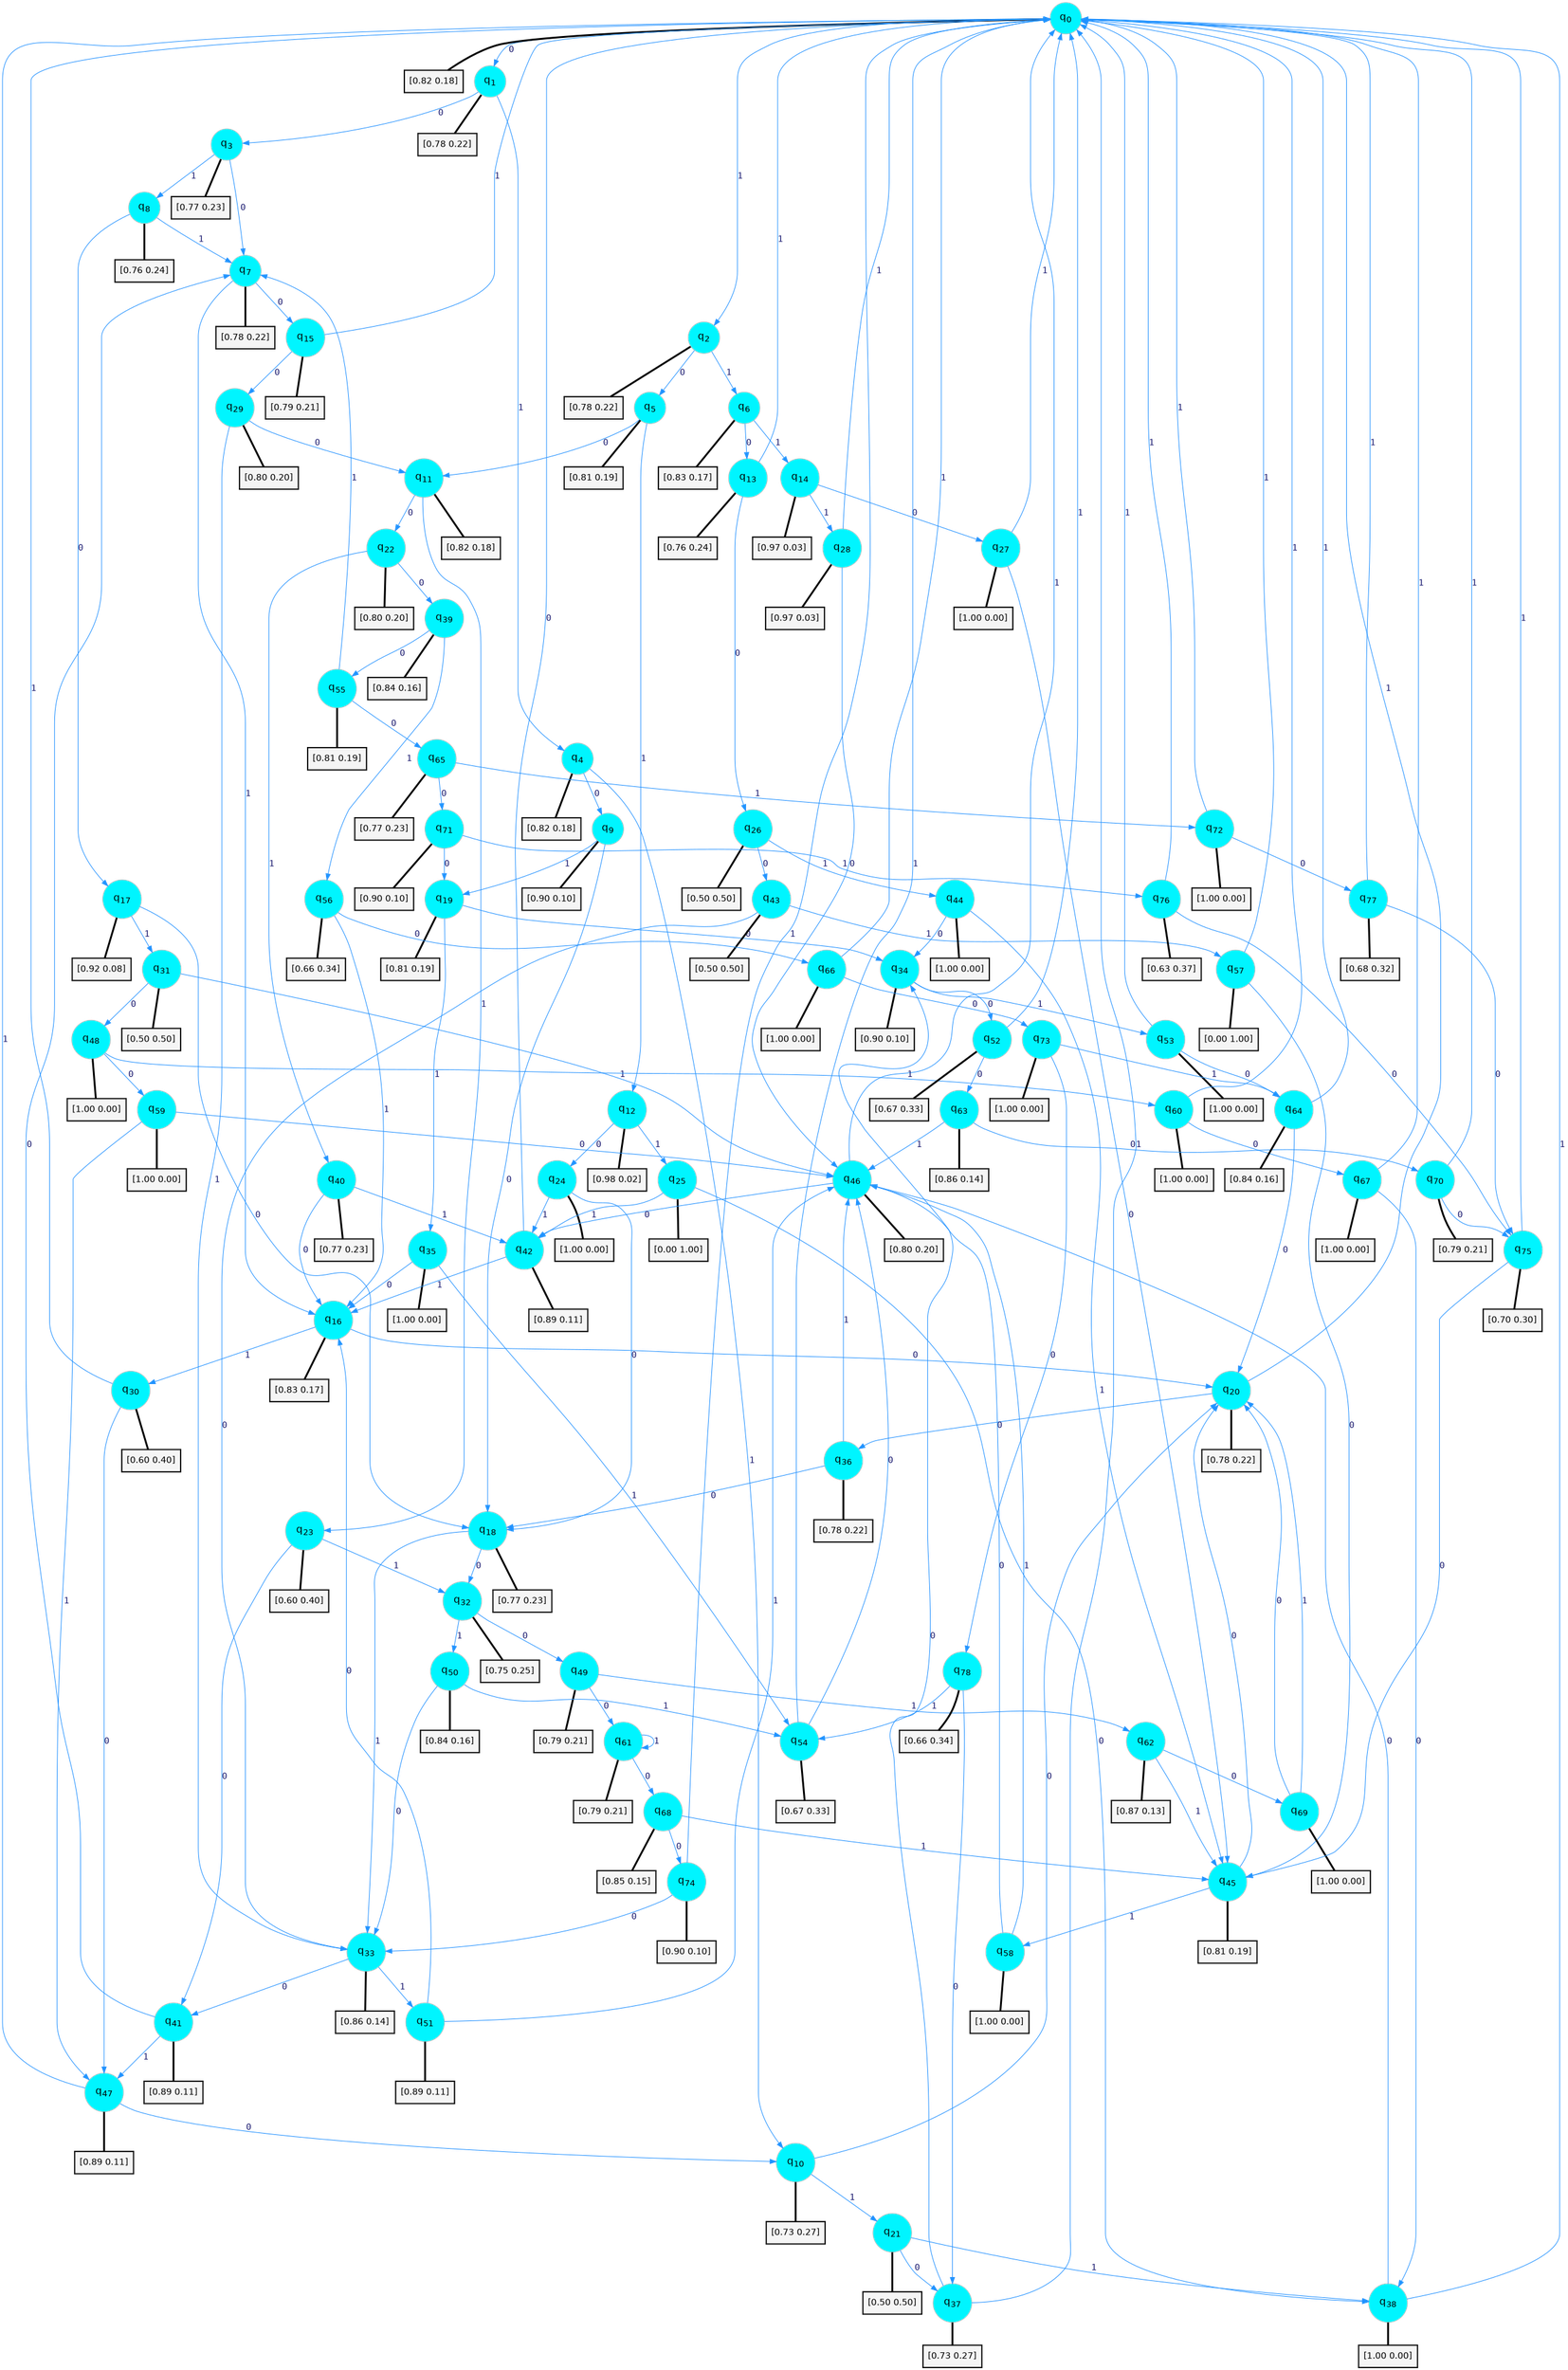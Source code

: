digraph G {
graph [
bgcolor=transparent, dpi=300, rankdir=TD, size="40,25"];
node [
color=gray, fillcolor=turquoise1, fontcolor=black, fontname=Helvetica, fontsize=16, fontweight=bold, shape=circle, style=filled];
edge [
arrowsize=1, color=dodgerblue1, fontcolor=midnightblue, fontname=courier, fontweight=bold, penwidth=1, style=solid, weight=20];
0[label=<q<SUB>0</SUB>>];
1[label=<q<SUB>1</SUB>>];
2[label=<q<SUB>2</SUB>>];
3[label=<q<SUB>3</SUB>>];
4[label=<q<SUB>4</SUB>>];
5[label=<q<SUB>5</SUB>>];
6[label=<q<SUB>6</SUB>>];
7[label=<q<SUB>7</SUB>>];
8[label=<q<SUB>8</SUB>>];
9[label=<q<SUB>9</SUB>>];
10[label=<q<SUB>10</SUB>>];
11[label=<q<SUB>11</SUB>>];
12[label=<q<SUB>12</SUB>>];
13[label=<q<SUB>13</SUB>>];
14[label=<q<SUB>14</SUB>>];
15[label=<q<SUB>15</SUB>>];
16[label=<q<SUB>16</SUB>>];
17[label=<q<SUB>17</SUB>>];
18[label=<q<SUB>18</SUB>>];
19[label=<q<SUB>19</SUB>>];
20[label=<q<SUB>20</SUB>>];
21[label=<q<SUB>21</SUB>>];
22[label=<q<SUB>22</SUB>>];
23[label=<q<SUB>23</SUB>>];
24[label=<q<SUB>24</SUB>>];
25[label=<q<SUB>25</SUB>>];
26[label=<q<SUB>26</SUB>>];
27[label=<q<SUB>27</SUB>>];
28[label=<q<SUB>28</SUB>>];
29[label=<q<SUB>29</SUB>>];
30[label=<q<SUB>30</SUB>>];
31[label=<q<SUB>31</SUB>>];
32[label=<q<SUB>32</SUB>>];
33[label=<q<SUB>33</SUB>>];
34[label=<q<SUB>34</SUB>>];
35[label=<q<SUB>35</SUB>>];
36[label=<q<SUB>36</SUB>>];
37[label=<q<SUB>37</SUB>>];
38[label=<q<SUB>38</SUB>>];
39[label=<q<SUB>39</SUB>>];
40[label=<q<SUB>40</SUB>>];
41[label=<q<SUB>41</SUB>>];
42[label=<q<SUB>42</SUB>>];
43[label=<q<SUB>43</SUB>>];
44[label=<q<SUB>44</SUB>>];
45[label=<q<SUB>45</SUB>>];
46[label=<q<SUB>46</SUB>>];
47[label=<q<SUB>47</SUB>>];
48[label=<q<SUB>48</SUB>>];
49[label=<q<SUB>49</SUB>>];
50[label=<q<SUB>50</SUB>>];
51[label=<q<SUB>51</SUB>>];
52[label=<q<SUB>52</SUB>>];
53[label=<q<SUB>53</SUB>>];
54[label=<q<SUB>54</SUB>>];
55[label=<q<SUB>55</SUB>>];
56[label=<q<SUB>56</SUB>>];
57[label=<q<SUB>57</SUB>>];
58[label=<q<SUB>58</SUB>>];
59[label=<q<SUB>59</SUB>>];
60[label=<q<SUB>60</SUB>>];
61[label=<q<SUB>61</SUB>>];
62[label=<q<SUB>62</SUB>>];
63[label=<q<SUB>63</SUB>>];
64[label=<q<SUB>64</SUB>>];
65[label=<q<SUB>65</SUB>>];
66[label=<q<SUB>66</SUB>>];
67[label=<q<SUB>67</SUB>>];
68[label=<q<SUB>68</SUB>>];
69[label=<q<SUB>69</SUB>>];
70[label=<q<SUB>70</SUB>>];
71[label=<q<SUB>71</SUB>>];
72[label=<q<SUB>72</SUB>>];
73[label=<q<SUB>73</SUB>>];
74[label=<q<SUB>74</SUB>>];
75[label=<q<SUB>75</SUB>>];
76[label=<q<SUB>76</SUB>>];
77[label=<q<SUB>77</SUB>>];
78[label=<q<SUB>78</SUB>>];
79[label="[0.82 0.18]", shape=box,fontcolor=black, fontname=Helvetica, fontsize=14, penwidth=2, fillcolor=whitesmoke,color=black];
80[label="[0.78 0.22]", shape=box,fontcolor=black, fontname=Helvetica, fontsize=14, penwidth=2, fillcolor=whitesmoke,color=black];
81[label="[0.78 0.22]", shape=box,fontcolor=black, fontname=Helvetica, fontsize=14, penwidth=2, fillcolor=whitesmoke,color=black];
82[label="[0.77 0.23]", shape=box,fontcolor=black, fontname=Helvetica, fontsize=14, penwidth=2, fillcolor=whitesmoke,color=black];
83[label="[0.82 0.18]", shape=box,fontcolor=black, fontname=Helvetica, fontsize=14, penwidth=2, fillcolor=whitesmoke,color=black];
84[label="[0.81 0.19]", shape=box,fontcolor=black, fontname=Helvetica, fontsize=14, penwidth=2, fillcolor=whitesmoke,color=black];
85[label="[0.83 0.17]", shape=box,fontcolor=black, fontname=Helvetica, fontsize=14, penwidth=2, fillcolor=whitesmoke,color=black];
86[label="[0.78 0.22]", shape=box,fontcolor=black, fontname=Helvetica, fontsize=14, penwidth=2, fillcolor=whitesmoke,color=black];
87[label="[0.76 0.24]", shape=box,fontcolor=black, fontname=Helvetica, fontsize=14, penwidth=2, fillcolor=whitesmoke,color=black];
88[label="[0.90 0.10]", shape=box,fontcolor=black, fontname=Helvetica, fontsize=14, penwidth=2, fillcolor=whitesmoke,color=black];
89[label="[0.73 0.27]", shape=box,fontcolor=black, fontname=Helvetica, fontsize=14, penwidth=2, fillcolor=whitesmoke,color=black];
90[label="[0.82 0.18]", shape=box,fontcolor=black, fontname=Helvetica, fontsize=14, penwidth=2, fillcolor=whitesmoke,color=black];
91[label="[0.98 0.02]", shape=box,fontcolor=black, fontname=Helvetica, fontsize=14, penwidth=2, fillcolor=whitesmoke,color=black];
92[label="[0.76 0.24]", shape=box,fontcolor=black, fontname=Helvetica, fontsize=14, penwidth=2, fillcolor=whitesmoke,color=black];
93[label="[0.97 0.03]", shape=box,fontcolor=black, fontname=Helvetica, fontsize=14, penwidth=2, fillcolor=whitesmoke,color=black];
94[label="[0.79 0.21]", shape=box,fontcolor=black, fontname=Helvetica, fontsize=14, penwidth=2, fillcolor=whitesmoke,color=black];
95[label="[0.83 0.17]", shape=box,fontcolor=black, fontname=Helvetica, fontsize=14, penwidth=2, fillcolor=whitesmoke,color=black];
96[label="[0.92 0.08]", shape=box,fontcolor=black, fontname=Helvetica, fontsize=14, penwidth=2, fillcolor=whitesmoke,color=black];
97[label="[0.77 0.23]", shape=box,fontcolor=black, fontname=Helvetica, fontsize=14, penwidth=2, fillcolor=whitesmoke,color=black];
98[label="[0.81 0.19]", shape=box,fontcolor=black, fontname=Helvetica, fontsize=14, penwidth=2, fillcolor=whitesmoke,color=black];
99[label="[0.78 0.22]", shape=box,fontcolor=black, fontname=Helvetica, fontsize=14, penwidth=2, fillcolor=whitesmoke,color=black];
100[label="[0.50 0.50]", shape=box,fontcolor=black, fontname=Helvetica, fontsize=14, penwidth=2, fillcolor=whitesmoke,color=black];
101[label="[0.80 0.20]", shape=box,fontcolor=black, fontname=Helvetica, fontsize=14, penwidth=2, fillcolor=whitesmoke,color=black];
102[label="[0.60 0.40]", shape=box,fontcolor=black, fontname=Helvetica, fontsize=14, penwidth=2, fillcolor=whitesmoke,color=black];
103[label="[1.00 0.00]", shape=box,fontcolor=black, fontname=Helvetica, fontsize=14, penwidth=2, fillcolor=whitesmoke,color=black];
104[label="[0.00 1.00]", shape=box,fontcolor=black, fontname=Helvetica, fontsize=14, penwidth=2, fillcolor=whitesmoke,color=black];
105[label="[0.50 0.50]", shape=box,fontcolor=black, fontname=Helvetica, fontsize=14, penwidth=2, fillcolor=whitesmoke,color=black];
106[label="[1.00 0.00]", shape=box,fontcolor=black, fontname=Helvetica, fontsize=14, penwidth=2, fillcolor=whitesmoke,color=black];
107[label="[0.97 0.03]", shape=box,fontcolor=black, fontname=Helvetica, fontsize=14, penwidth=2, fillcolor=whitesmoke,color=black];
108[label="[0.80 0.20]", shape=box,fontcolor=black, fontname=Helvetica, fontsize=14, penwidth=2, fillcolor=whitesmoke,color=black];
109[label="[0.60 0.40]", shape=box,fontcolor=black, fontname=Helvetica, fontsize=14, penwidth=2, fillcolor=whitesmoke,color=black];
110[label="[0.50 0.50]", shape=box,fontcolor=black, fontname=Helvetica, fontsize=14, penwidth=2, fillcolor=whitesmoke,color=black];
111[label="[0.75 0.25]", shape=box,fontcolor=black, fontname=Helvetica, fontsize=14, penwidth=2, fillcolor=whitesmoke,color=black];
112[label="[0.86 0.14]", shape=box,fontcolor=black, fontname=Helvetica, fontsize=14, penwidth=2, fillcolor=whitesmoke,color=black];
113[label="[0.90 0.10]", shape=box,fontcolor=black, fontname=Helvetica, fontsize=14, penwidth=2, fillcolor=whitesmoke,color=black];
114[label="[1.00 0.00]", shape=box,fontcolor=black, fontname=Helvetica, fontsize=14, penwidth=2, fillcolor=whitesmoke,color=black];
115[label="[0.78 0.22]", shape=box,fontcolor=black, fontname=Helvetica, fontsize=14, penwidth=2, fillcolor=whitesmoke,color=black];
116[label="[0.73 0.27]", shape=box,fontcolor=black, fontname=Helvetica, fontsize=14, penwidth=2, fillcolor=whitesmoke,color=black];
117[label="[1.00 0.00]", shape=box,fontcolor=black, fontname=Helvetica, fontsize=14, penwidth=2, fillcolor=whitesmoke,color=black];
118[label="[0.84 0.16]", shape=box,fontcolor=black, fontname=Helvetica, fontsize=14, penwidth=2, fillcolor=whitesmoke,color=black];
119[label="[0.77 0.23]", shape=box,fontcolor=black, fontname=Helvetica, fontsize=14, penwidth=2, fillcolor=whitesmoke,color=black];
120[label="[0.89 0.11]", shape=box,fontcolor=black, fontname=Helvetica, fontsize=14, penwidth=2, fillcolor=whitesmoke,color=black];
121[label="[0.89 0.11]", shape=box,fontcolor=black, fontname=Helvetica, fontsize=14, penwidth=2, fillcolor=whitesmoke,color=black];
122[label="[0.50 0.50]", shape=box,fontcolor=black, fontname=Helvetica, fontsize=14, penwidth=2, fillcolor=whitesmoke,color=black];
123[label="[1.00 0.00]", shape=box,fontcolor=black, fontname=Helvetica, fontsize=14, penwidth=2, fillcolor=whitesmoke,color=black];
124[label="[0.81 0.19]", shape=box,fontcolor=black, fontname=Helvetica, fontsize=14, penwidth=2, fillcolor=whitesmoke,color=black];
125[label="[0.80 0.20]", shape=box,fontcolor=black, fontname=Helvetica, fontsize=14, penwidth=2, fillcolor=whitesmoke,color=black];
126[label="[0.89 0.11]", shape=box,fontcolor=black, fontname=Helvetica, fontsize=14, penwidth=2, fillcolor=whitesmoke,color=black];
127[label="[1.00 0.00]", shape=box,fontcolor=black, fontname=Helvetica, fontsize=14, penwidth=2, fillcolor=whitesmoke,color=black];
128[label="[0.79 0.21]", shape=box,fontcolor=black, fontname=Helvetica, fontsize=14, penwidth=2, fillcolor=whitesmoke,color=black];
129[label="[0.84 0.16]", shape=box,fontcolor=black, fontname=Helvetica, fontsize=14, penwidth=2, fillcolor=whitesmoke,color=black];
130[label="[0.89 0.11]", shape=box,fontcolor=black, fontname=Helvetica, fontsize=14, penwidth=2, fillcolor=whitesmoke,color=black];
131[label="[0.67 0.33]", shape=box,fontcolor=black, fontname=Helvetica, fontsize=14, penwidth=2, fillcolor=whitesmoke,color=black];
132[label="[1.00 0.00]", shape=box,fontcolor=black, fontname=Helvetica, fontsize=14, penwidth=2, fillcolor=whitesmoke,color=black];
133[label="[0.67 0.33]", shape=box,fontcolor=black, fontname=Helvetica, fontsize=14, penwidth=2, fillcolor=whitesmoke,color=black];
134[label="[0.81 0.19]", shape=box,fontcolor=black, fontname=Helvetica, fontsize=14, penwidth=2, fillcolor=whitesmoke,color=black];
135[label="[0.66 0.34]", shape=box,fontcolor=black, fontname=Helvetica, fontsize=14, penwidth=2, fillcolor=whitesmoke,color=black];
136[label="[0.00 1.00]", shape=box,fontcolor=black, fontname=Helvetica, fontsize=14, penwidth=2, fillcolor=whitesmoke,color=black];
137[label="[1.00 0.00]", shape=box,fontcolor=black, fontname=Helvetica, fontsize=14, penwidth=2, fillcolor=whitesmoke,color=black];
138[label="[1.00 0.00]", shape=box,fontcolor=black, fontname=Helvetica, fontsize=14, penwidth=2, fillcolor=whitesmoke,color=black];
139[label="[1.00 0.00]", shape=box,fontcolor=black, fontname=Helvetica, fontsize=14, penwidth=2, fillcolor=whitesmoke,color=black];
140[label="[0.79 0.21]", shape=box,fontcolor=black, fontname=Helvetica, fontsize=14, penwidth=2, fillcolor=whitesmoke,color=black];
141[label="[0.87 0.13]", shape=box,fontcolor=black, fontname=Helvetica, fontsize=14, penwidth=2, fillcolor=whitesmoke,color=black];
142[label="[0.86 0.14]", shape=box,fontcolor=black, fontname=Helvetica, fontsize=14, penwidth=2, fillcolor=whitesmoke,color=black];
143[label="[0.84 0.16]", shape=box,fontcolor=black, fontname=Helvetica, fontsize=14, penwidth=2, fillcolor=whitesmoke,color=black];
144[label="[0.77 0.23]", shape=box,fontcolor=black, fontname=Helvetica, fontsize=14, penwidth=2, fillcolor=whitesmoke,color=black];
145[label="[1.00 0.00]", shape=box,fontcolor=black, fontname=Helvetica, fontsize=14, penwidth=2, fillcolor=whitesmoke,color=black];
146[label="[1.00 0.00]", shape=box,fontcolor=black, fontname=Helvetica, fontsize=14, penwidth=2, fillcolor=whitesmoke,color=black];
147[label="[0.85 0.15]", shape=box,fontcolor=black, fontname=Helvetica, fontsize=14, penwidth=2, fillcolor=whitesmoke,color=black];
148[label="[1.00 0.00]", shape=box,fontcolor=black, fontname=Helvetica, fontsize=14, penwidth=2, fillcolor=whitesmoke,color=black];
149[label="[0.79 0.21]", shape=box,fontcolor=black, fontname=Helvetica, fontsize=14, penwidth=2, fillcolor=whitesmoke,color=black];
150[label="[0.90 0.10]", shape=box,fontcolor=black, fontname=Helvetica, fontsize=14, penwidth=2, fillcolor=whitesmoke,color=black];
151[label="[1.00 0.00]", shape=box,fontcolor=black, fontname=Helvetica, fontsize=14, penwidth=2, fillcolor=whitesmoke,color=black];
152[label="[1.00 0.00]", shape=box,fontcolor=black, fontname=Helvetica, fontsize=14, penwidth=2, fillcolor=whitesmoke,color=black];
153[label="[0.90 0.10]", shape=box,fontcolor=black, fontname=Helvetica, fontsize=14, penwidth=2, fillcolor=whitesmoke,color=black];
154[label="[0.70 0.30]", shape=box,fontcolor=black, fontname=Helvetica, fontsize=14, penwidth=2, fillcolor=whitesmoke,color=black];
155[label="[0.63 0.37]", shape=box,fontcolor=black, fontname=Helvetica, fontsize=14, penwidth=2, fillcolor=whitesmoke,color=black];
156[label="[0.68 0.32]", shape=box,fontcolor=black, fontname=Helvetica, fontsize=14, penwidth=2, fillcolor=whitesmoke,color=black];
157[label="[0.66 0.34]", shape=box,fontcolor=black, fontname=Helvetica, fontsize=14, penwidth=2, fillcolor=whitesmoke,color=black];
0->1 [label=0];
0->2 [label=1];
0->79 [arrowhead=none, penwidth=3,color=black];
1->3 [label=0];
1->4 [label=1];
1->80 [arrowhead=none, penwidth=3,color=black];
2->5 [label=0];
2->6 [label=1];
2->81 [arrowhead=none, penwidth=3,color=black];
3->7 [label=0];
3->8 [label=1];
3->82 [arrowhead=none, penwidth=3,color=black];
4->9 [label=0];
4->10 [label=1];
4->83 [arrowhead=none, penwidth=3,color=black];
5->11 [label=0];
5->12 [label=1];
5->84 [arrowhead=none, penwidth=3,color=black];
6->13 [label=0];
6->14 [label=1];
6->85 [arrowhead=none, penwidth=3,color=black];
7->15 [label=0];
7->16 [label=1];
7->86 [arrowhead=none, penwidth=3,color=black];
8->17 [label=0];
8->7 [label=1];
8->87 [arrowhead=none, penwidth=3,color=black];
9->18 [label=0];
9->19 [label=1];
9->88 [arrowhead=none, penwidth=3,color=black];
10->20 [label=0];
10->21 [label=1];
10->89 [arrowhead=none, penwidth=3,color=black];
11->22 [label=0];
11->23 [label=1];
11->90 [arrowhead=none, penwidth=3,color=black];
12->24 [label=0];
12->25 [label=1];
12->91 [arrowhead=none, penwidth=3,color=black];
13->26 [label=0];
13->0 [label=1];
13->92 [arrowhead=none, penwidth=3,color=black];
14->27 [label=0];
14->28 [label=1];
14->93 [arrowhead=none, penwidth=3,color=black];
15->29 [label=0];
15->0 [label=1];
15->94 [arrowhead=none, penwidth=3,color=black];
16->20 [label=0];
16->30 [label=1];
16->95 [arrowhead=none, penwidth=3,color=black];
17->18 [label=0];
17->31 [label=1];
17->96 [arrowhead=none, penwidth=3,color=black];
18->32 [label=0];
18->33 [label=1];
18->97 [arrowhead=none, penwidth=3,color=black];
19->34 [label=0];
19->35 [label=1];
19->98 [arrowhead=none, penwidth=3,color=black];
20->36 [label=0];
20->0 [label=1];
20->99 [arrowhead=none, penwidth=3,color=black];
21->37 [label=0];
21->38 [label=1];
21->100 [arrowhead=none, penwidth=3,color=black];
22->39 [label=0];
22->40 [label=1];
22->101 [arrowhead=none, penwidth=3,color=black];
23->41 [label=0];
23->32 [label=1];
23->102 [arrowhead=none, penwidth=3,color=black];
24->18 [label=0];
24->42 [label=1];
24->103 [arrowhead=none, penwidth=3,color=black];
25->38 [label=0];
25->42 [label=1];
25->104 [arrowhead=none, penwidth=3,color=black];
26->43 [label=0];
26->44 [label=1];
26->105 [arrowhead=none, penwidth=3,color=black];
27->45 [label=0];
27->0 [label=1];
27->106 [arrowhead=none, penwidth=3,color=black];
28->46 [label=0];
28->0 [label=1];
28->107 [arrowhead=none, penwidth=3,color=black];
29->11 [label=0];
29->33 [label=1];
29->108 [arrowhead=none, penwidth=3,color=black];
30->47 [label=0];
30->0 [label=1];
30->109 [arrowhead=none, penwidth=3,color=black];
31->48 [label=0];
31->46 [label=1];
31->110 [arrowhead=none, penwidth=3,color=black];
32->49 [label=0];
32->50 [label=1];
32->111 [arrowhead=none, penwidth=3,color=black];
33->41 [label=0];
33->51 [label=1];
33->112 [arrowhead=none, penwidth=3,color=black];
34->52 [label=0];
34->53 [label=1];
34->113 [arrowhead=none, penwidth=3,color=black];
35->16 [label=0];
35->54 [label=1];
35->114 [arrowhead=none, penwidth=3,color=black];
36->18 [label=0];
36->46 [label=1];
36->115 [arrowhead=none, penwidth=3,color=black];
37->34 [label=0];
37->0 [label=1];
37->116 [arrowhead=none, penwidth=3,color=black];
38->46 [label=0];
38->0 [label=1];
38->117 [arrowhead=none, penwidth=3,color=black];
39->55 [label=0];
39->56 [label=1];
39->118 [arrowhead=none, penwidth=3,color=black];
40->16 [label=0];
40->42 [label=1];
40->119 [arrowhead=none, penwidth=3,color=black];
41->7 [label=0];
41->47 [label=1];
41->120 [arrowhead=none, penwidth=3,color=black];
42->0 [label=0];
42->16 [label=1];
42->121 [arrowhead=none, penwidth=3,color=black];
43->33 [label=0];
43->57 [label=1];
43->122 [arrowhead=none, penwidth=3,color=black];
44->34 [label=0];
44->45 [label=1];
44->123 [arrowhead=none, penwidth=3,color=black];
45->20 [label=0];
45->58 [label=1];
45->124 [arrowhead=none, penwidth=3,color=black];
46->42 [label=0];
46->0 [label=1];
46->125 [arrowhead=none, penwidth=3,color=black];
47->10 [label=0];
47->0 [label=1];
47->126 [arrowhead=none, penwidth=3,color=black];
48->59 [label=0];
48->60 [label=1];
48->127 [arrowhead=none, penwidth=3,color=black];
49->61 [label=0];
49->62 [label=1];
49->128 [arrowhead=none, penwidth=3,color=black];
50->33 [label=0];
50->54 [label=1];
50->129 [arrowhead=none, penwidth=3,color=black];
51->16 [label=0];
51->46 [label=1];
51->130 [arrowhead=none, penwidth=3,color=black];
52->63 [label=0];
52->0 [label=1];
52->131 [arrowhead=none, penwidth=3,color=black];
53->64 [label=0];
53->0 [label=1];
53->132 [arrowhead=none, penwidth=3,color=black];
54->46 [label=0];
54->0 [label=1];
54->133 [arrowhead=none, penwidth=3,color=black];
55->65 [label=0];
55->7 [label=1];
55->134 [arrowhead=none, penwidth=3,color=black];
56->66 [label=0];
56->16 [label=1];
56->135 [arrowhead=none, penwidth=3,color=black];
57->45 [label=0];
57->0 [label=1];
57->136 [arrowhead=none, penwidth=3,color=black];
58->46 [label=0];
58->46 [label=1];
58->137 [arrowhead=none, penwidth=3,color=black];
59->46 [label=0];
59->47 [label=1];
59->138 [arrowhead=none, penwidth=3,color=black];
60->67 [label=0];
60->0 [label=1];
60->139 [arrowhead=none, penwidth=3,color=black];
61->68 [label=0];
61->61 [label=1];
61->140 [arrowhead=none, penwidth=3,color=black];
62->69 [label=0];
62->45 [label=1];
62->141 [arrowhead=none, penwidth=3,color=black];
63->70 [label=0];
63->46 [label=1];
63->142 [arrowhead=none, penwidth=3,color=black];
64->20 [label=0];
64->0 [label=1];
64->143 [arrowhead=none, penwidth=3,color=black];
65->71 [label=0];
65->72 [label=1];
65->144 [arrowhead=none, penwidth=3,color=black];
66->73 [label=0];
66->0 [label=1];
66->145 [arrowhead=none, penwidth=3,color=black];
67->38 [label=0];
67->0 [label=1];
67->146 [arrowhead=none, penwidth=3,color=black];
68->74 [label=0];
68->45 [label=1];
68->147 [arrowhead=none, penwidth=3,color=black];
69->20 [label=0];
69->20 [label=1];
69->148 [arrowhead=none, penwidth=3,color=black];
70->75 [label=0];
70->0 [label=1];
70->149 [arrowhead=none, penwidth=3,color=black];
71->19 [label=0];
71->76 [label=1];
71->150 [arrowhead=none, penwidth=3,color=black];
72->77 [label=0];
72->0 [label=1];
72->151 [arrowhead=none, penwidth=3,color=black];
73->78 [label=0];
73->64 [label=1];
73->152 [arrowhead=none, penwidth=3,color=black];
74->33 [label=0];
74->0 [label=1];
74->153 [arrowhead=none, penwidth=3,color=black];
75->45 [label=0];
75->0 [label=1];
75->154 [arrowhead=none, penwidth=3,color=black];
76->75 [label=0];
76->0 [label=1];
76->155 [arrowhead=none, penwidth=3,color=black];
77->75 [label=0];
77->0 [label=1];
77->156 [arrowhead=none, penwidth=3,color=black];
78->37 [label=0];
78->54 [label=1];
78->157 [arrowhead=none, penwidth=3,color=black];
}
